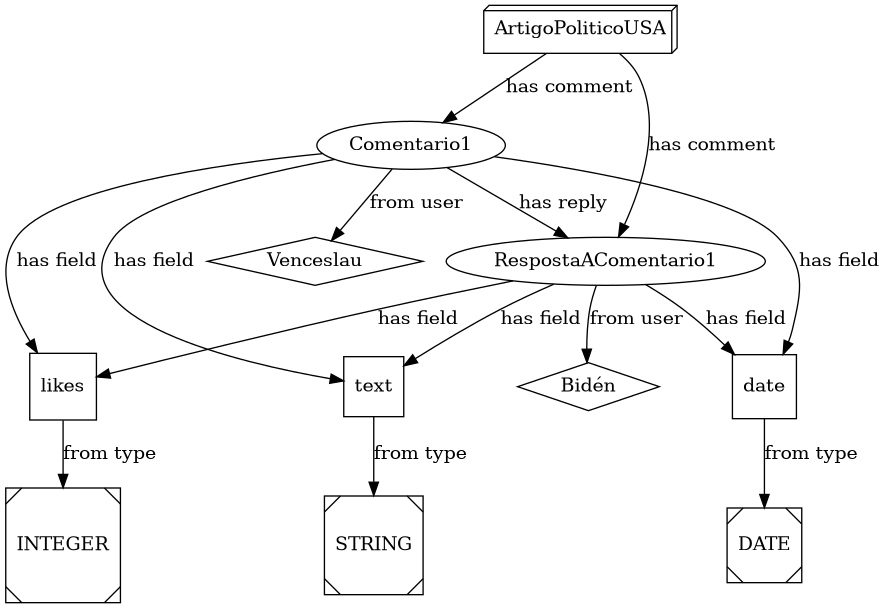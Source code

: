 ﻿@startuml
digraph model {
ArtigoPoliticoUSA [shape=box3d];
Comentario1 [shape=oval];
RespostaAComentario1 [shape=oval];
Venceslau  [shape=diamond];
Bidén [shape=diamond];
text [shape=square];
STRING [shape=Msquare];
date [shape=square];
DATE [shape=Msquare];
likes [shape=square];
INTEGER [shape=Msquare];

			ArtigoPoliticoUSA -> Comentario1 [label="has comment"];
		 
			Comentario1 -> RespostaAComentario1 [label="has reply"];
				Comentario1 -> Venceslau  [label="from user"];
		
					Comentario1 -> text [label="has field"];
					Comentario1 -> date [label="has field"];
					Comentario1 -> likes [label="has field"];
					ArtigoPoliticoUSA -> RespostaAComentario1 [label="has comment"];
				RespostaAComentario1 -> Bidén [label="from user"];
		
					RespostaAComentario1 -> text [label="has field"];
					RespostaAComentario1 -> date [label="has field"];
					RespostaAComentario1 -> likes [label="has field"];
					text -> STRING [label="from type"];
	date -> DATE [label="from type"];
	likes -> INTEGER [label="from type"];

}
@enduml